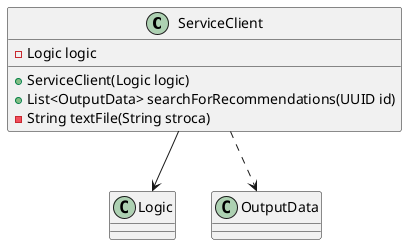 @startuml

class ServiceClient {
    - Logic logic
    + ServiceClient(Logic logic)
    + List<OutputData> searchForRecommendations(UUID id)
    - String textFile(String stroca)
}

class Logic
class OutputData

ServiceClient --> Logic
ServiceClient ..> OutputData

@enduml